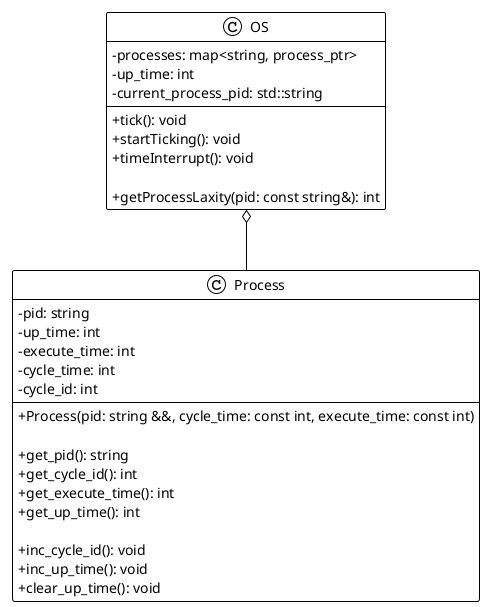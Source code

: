 @startuml main
!theme plain
skinparam classAttributeIconSize 0
class Process {
    - pid: string
    - up_time: int
    - execute_time: int
    - cycle_time: int
    - cycle_id: int

    + Process(pid: string &&, cycle_time: const int, execute_time: const int)
    
    + get_pid(): string
    + get_cycle_id(): int
    + get_execute_time(): int
    + get_up_time(): int

    + inc_cycle_id(): void
    + inc_up_time(): void
    + clear_up_time(): void
}

class OS {
    - processes: map<string, process_ptr>
    - up_time: int
    - current_process_pid: std::string
    
    + tick(): void 
    + startTicking(): void 
    + timeInterrupt(): void 
    
    + getProcessLaxity(pid: const string&): int
}

' Relationship
OS o-- Process
@enduml
